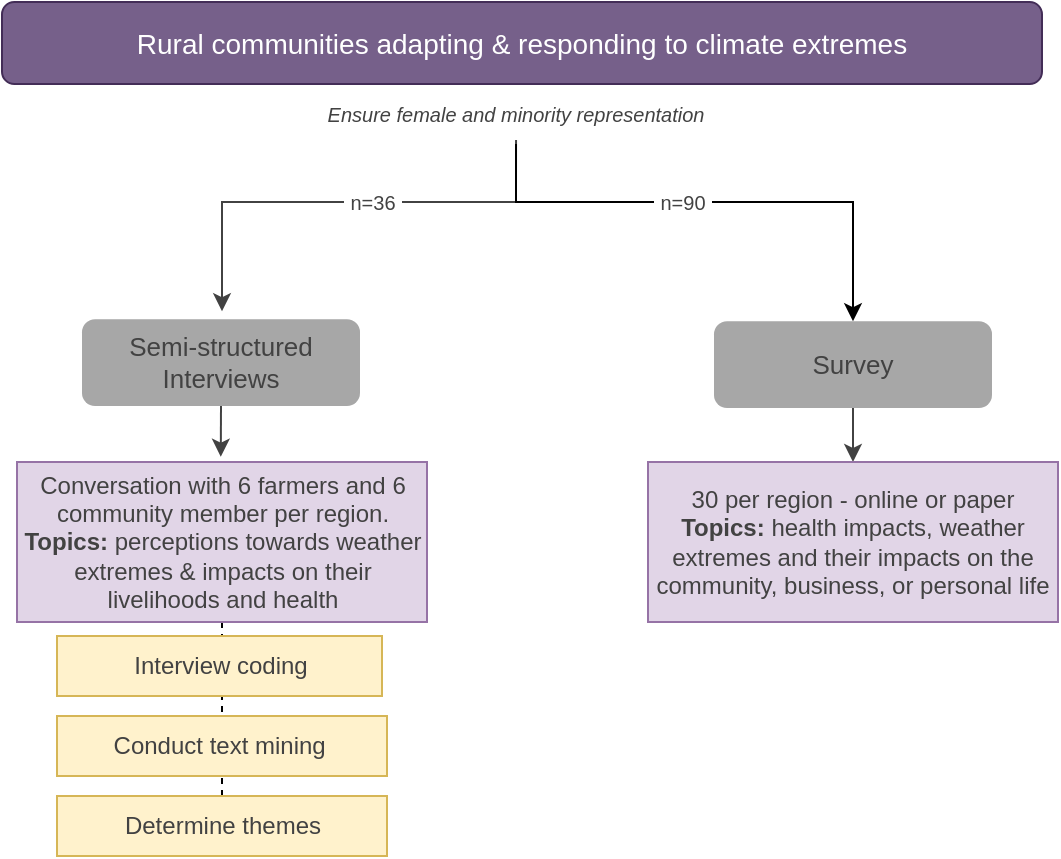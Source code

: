 <mxfile version="21.6.8" type="github">
  <diagram name="Page-1" id="A2n7465PFwcgOorXoR8B">
    <mxGraphModel dx="954" dy="652" grid="1" gridSize="10" guides="1" tooltips="1" connect="1" arrows="1" fold="1" page="1" pageScale="1" pageWidth="850" pageHeight="1100" math="0" shadow="0">
      <root>
        <mxCell id="0" />
        <mxCell id="1" parent="0" />
        <mxCell id="DYThZtQyFXFm4Cya-OjV-111" style="edgeStyle=orthogonalEdgeStyle;rounded=0;orthogonalLoop=1;jettySize=auto;html=1;exitX=0.5;exitY=1;exitDx=0;exitDy=0;entryX=0.497;entryY=-0.033;entryDx=0;entryDy=0;entryPerimeter=0;strokeColor=#424242;" parent="1" source="DYThZtQyFXFm4Cya-OjV-5" target="DYThZtQyFXFm4Cya-OjV-85" edge="1">
          <mxGeometry relative="1" as="geometry" />
        </mxCell>
        <mxCell id="DYThZtQyFXFm4Cya-OjV-5" value="Semi-structured&lt;br&gt;Interviews" style="text;html=1;align=center;verticalAlign=middle;whiteSpace=wrap;rounded=1;fontSize=13;fillColor=#A7A7A7;fontColor=#424242;strokeColor=none;" parent="1" vertex="1">
          <mxGeometry x="240" y="178.62" width="139" height="43.38" as="geometry" />
        </mxCell>
        <mxCell id="DYThZtQyFXFm4Cya-OjV-54" style="edgeStyle=orthogonalEdgeStyle;rounded=0;orthogonalLoop=1;jettySize=auto;html=1;fontColor=#424242;strokeColor=#424242;entryX=0.5;entryY=0;entryDx=0;entryDy=0;startArrow=none;" parent="1" edge="1">
          <mxGeometry relative="1" as="geometry">
            <mxPoint x="457.027" y="89" as="sourcePoint" />
            <mxPoint x="310" y="174.62" as="targetPoint" />
            <Array as="points">
              <mxPoint x="457" y="120" />
              <mxPoint x="310" y="120" />
            </Array>
          </mxGeometry>
        </mxCell>
        <mxCell id="DYThZtQyFXFm4Cya-OjV-55" value="&lt;font color=&quot;#424242&quot;&gt;&amp;nbsp;n=36&amp;nbsp;&lt;br&gt;&lt;/font&gt;" style="edgeLabel;html=1;align=center;verticalAlign=middle;resizable=0;points=[];fontSize=10;" parent="DYThZtQyFXFm4Cya-OjV-54" vertex="1" connectable="0">
          <mxGeometry x="0.778" y="-1" relative="1" as="geometry">
            <mxPoint x="76" y="-29" as="offset" />
          </mxGeometry>
        </mxCell>
        <mxCell id="DYThZtQyFXFm4Cya-OjV-7" value="Rural communities adapting &amp;amp; responding to climate extremes" style="text;html=1;align=center;verticalAlign=middle;whiteSpace=wrap;rounded=1;fontSize=14;fillColor=#76608a;strokeColor=#432D57;fontColor=#ffffff;" parent="1" vertex="1">
          <mxGeometry x="200" y="20" width="520" height="41" as="geometry" />
        </mxCell>
        <mxCell id="DYThZtQyFXFm4Cya-OjV-110" style="edgeStyle=orthogonalEdgeStyle;rounded=0;orthogonalLoop=1;jettySize=auto;html=1;exitX=0.5;exitY=1;exitDx=0;exitDy=0;entryX=0.5;entryY=0;entryDx=0;entryDy=0;strokeColor=#424242;" parent="1" source="DYThZtQyFXFm4Cya-OjV-28" target="DYThZtQyFXFm4Cya-OjV-109" edge="1">
          <mxGeometry relative="1" as="geometry" />
        </mxCell>
        <mxCell id="DYThZtQyFXFm4Cya-OjV-28" value="Survey" style="text;html=1;align=center;verticalAlign=middle;whiteSpace=wrap;rounded=1;fontSize=13;fillColor=#A7A7A7;fontColor=#424242;strokeColor=none;" parent="1" vertex="1">
          <mxGeometry x="556" y="179.62" width="139" height="43.38" as="geometry" />
        </mxCell>
        <mxCell id="DYThZtQyFXFm4Cya-OjV-108" value="&lt;font style=&quot;font-size: 10px;&quot; color=&quot;#424242&quot;&gt;&amp;nbsp;n=90&amp;nbsp;&lt;/font&gt;" style="edgeStyle=orthogonalEdgeStyle;rounded=0;orthogonalLoop=1;jettySize=auto;html=1;exitX=0.5;exitY=1;exitDx=0;exitDy=0;entryX=0.5;entryY=0;entryDx=0;entryDy=0;" parent="1" source="DYThZtQyFXFm4Cya-OjV-6" target="DYThZtQyFXFm4Cya-OjV-28" edge="1">
          <mxGeometry x="-0.129" relative="1" as="geometry">
            <Array as="points">
              <mxPoint x="457" y="120" />
              <mxPoint x="626" y="120" />
            </Array>
            <mxPoint as="offset" />
          </mxGeometry>
        </mxCell>
        <mxCell id="DYThZtQyFXFm4Cya-OjV-6" value="&lt;i&gt;Ensure female and minority representation&lt;br&gt;&lt;/i&gt;" style="text;html=1;align=center;verticalAlign=middle;whiteSpace=wrap;rounded=0;fontSize=10;fontColor=#424242;" parent="1" vertex="1">
          <mxGeometry x="357" y="61" width="200" height="30" as="geometry" />
        </mxCell>
        <mxCell id="DYThZtQyFXFm4Cya-OjV-89" value="" style="endArrow=none;dashed=1;html=1;rounded=0;fontSize=10;fontColor=#424242;elbow=vertical;entryX=0.5;entryY=1;entryDx=0;entryDy=0;" parent="1" source="DYThZtQyFXFm4Cya-OjV-90" target="DYThZtQyFXFm4Cya-OjV-85" edge="1">
          <mxGeometry width="50" height="50" relative="1" as="geometry">
            <mxPoint x="310" y="450.0" as="sourcePoint" />
            <mxPoint x="304.5" y="358" as="targetPoint" />
          </mxGeometry>
        </mxCell>
        <mxCell id="DYThZtQyFXFm4Cya-OjV-90" value="Determine themes" style="text;html=1;align=center;verticalAlign=middle;whiteSpace=wrap;rounded=0;fillColor=#fff2cc;strokeColor=#d6b656;fontColor=#424242;" parent="1" vertex="1">
          <mxGeometry x="227.5" y="417" width="165" height="30" as="geometry" />
        </mxCell>
        <mxCell id="DYThZtQyFXFm4Cya-OjV-91" value="Conduct text mining&amp;nbsp;" style="text;html=1;align=center;verticalAlign=middle;whiteSpace=wrap;rounded=0;fillColor=#fff2cc;strokeColor=#d6b656;fontColor=#424242;" parent="1" vertex="1">
          <mxGeometry x="227.5" y="377" width="165" height="30" as="geometry" />
        </mxCell>
        <mxCell id="DYThZtQyFXFm4Cya-OjV-92" value="Interview coding" style="text;html=1;align=center;verticalAlign=middle;whiteSpace=wrap;rounded=0;fillColor=#fff2cc;strokeColor=#d6b656;fontColor=#424242;" parent="1" vertex="1">
          <mxGeometry x="227.5" y="337" width="162.5" height="30" as="geometry" />
        </mxCell>
        <mxCell id="DYThZtQyFXFm4Cya-OjV-85" value="Conversation with 6 farmers and 6 community member per region.&lt;br&gt;&lt;b&gt;Topics:&lt;/b&gt; perceptions towards weather extremes &amp;amp; impacts on their livelihoods and health" style="text;html=1;align=center;verticalAlign=middle;whiteSpace=wrap;rounded=0;fillColor=#e1d5e7;strokeColor=#9673a6;fontColor=#424242;" parent="1" vertex="1">
          <mxGeometry x="207.5" y="250" width="205" height="80" as="geometry" />
        </mxCell>
        <mxCell id="DYThZtQyFXFm4Cya-OjV-109" value="30 per region - online or paper&lt;br&gt;&lt;b&gt;Topics: &lt;/b&gt;health impacts, weather extremes and their impacts on the community, business, or personal life" style="text;html=1;align=center;verticalAlign=middle;whiteSpace=wrap;rounded=0;fillColor=#e1d5e7;strokeColor=#9673a6;fontColor=#424242;" parent="1" vertex="1">
          <mxGeometry x="523" y="250" width="205" height="80" as="geometry" />
        </mxCell>
      </root>
    </mxGraphModel>
  </diagram>
</mxfile>
